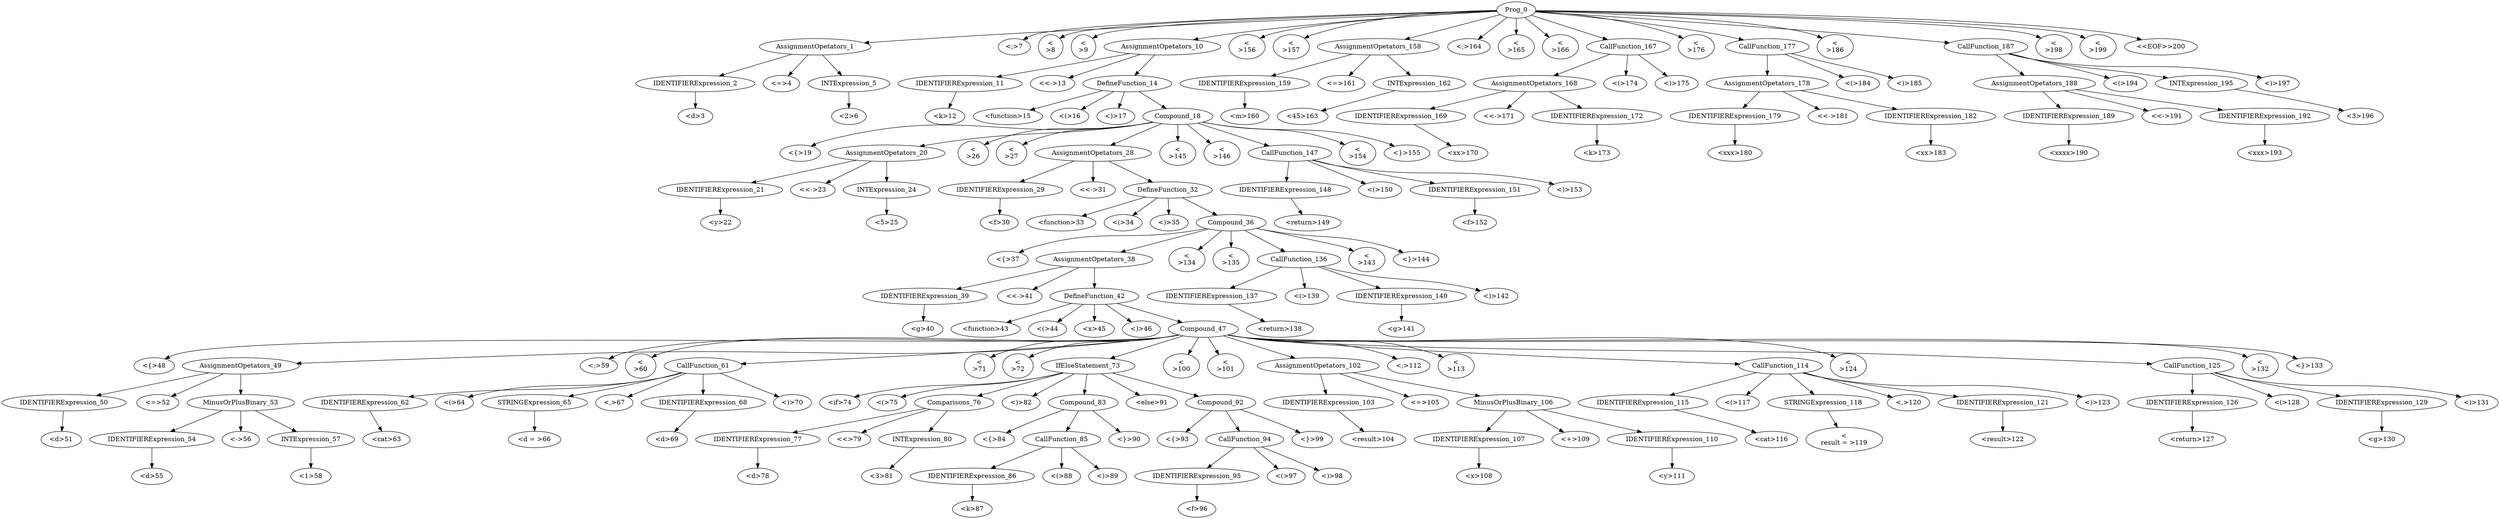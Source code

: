 digraph {

"Prog_0"->"AssignmentOpetators_1";
"AssignmentOpetators_1"->"IDENTIFIERExpression_2";
"IDENTIFIERExpression_2"->"<d>3";
"AssignmentOpetators_1"->"<=>4";
"AssignmentOpetators_1"->"INTExpression_5";
"INTExpression_5"->"<2>6";
"Prog_0"->"<;>7";
"Prog_0"->"<
>8";
"Prog_0"->"<
>9";
"Prog_0"->"AssignmentOpetators_10";
"AssignmentOpetators_10"->"IDENTIFIERExpression_11";
"IDENTIFIERExpression_11"->"<k>12";
"AssignmentOpetators_10"->"<<->13";
"AssignmentOpetators_10"->"DefineFunction_14";
"DefineFunction_14"->"<function>15";
"DefineFunction_14"->"<(>16";
"DefineFunction_14"->"<)>17";
"DefineFunction_14"->"Compound_18";
"Compound_18"->"<{>19";
"Compound_18"->"AssignmentOpetators_20";
"AssignmentOpetators_20"->"IDENTIFIERExpression_21";
"IDENTIFIERExpression_21"->"<y>22";
"AssignmentOpetators_20"->"<<->23";
"AssignmentOpetators_20"->"INTExpression_24";
"INTExpression_24"->"<5>25";
"Compound_18"->"<
>26";
"Compound_18"->"<
>27";
"Compound_18"->"AssignmentOpetators_28";
"AssignmentOpetators_28"->"IDENTIFIERExpression_29";
"IDENTIFIERExpression_29"->"<f>30";
"AssignmentOpetators_28"->"<<->31";
"AssignmentOpetators_28"->"DefineFunction_32";
"DefineFunction_32"->"<function>33";
"DefineFunction_32"->"<(>34";
"DefineFunction_32"->"<)>35";
"DefineFunction_32"->"Compound_36";
"Compound_36"->"<{>37";
"Compound_36"->"AssignmentOpetators_38";
"AssignmentOpetators_38"->"IDENTIFIERExpression_39";
"IDENTIFIERExpression_39"->"<g>40";
"AssignmentOpetators_38"->"<<->41";
"AssignmentOpetators_38"->"DefineFunction_42";
"DefineFunction_42"->"<function>43";
"DefineFunction_42"->"<(>44";
"DefineFunction_42"->"<x>45";
"DefineFunction_42"->"<)>46";
"DefineFunction_42"->"Compound_47";
"Compound_47"->"<{>48";
"Compound_47"->"AssignmentOpetators_49";
"AssignmentOpetators_49"->"IDENTIFIERExpression_50";
"IDENTIFIERExpression_50"->"<d>51";
"AssignmentOpetators_49"->"<=>52";
"AssignmentOpetators_49"->"MinusOrPlusBinary_53";
"MinusOrPlusBinary_53"->"IDENTIFIERExpression_54";
"IDENTIFIERExpression_54"->"<d>55";
"MinusOrPlusBinary_53"->"<->56";
"MinusOrPlusBinary_53"->"INTExpression_57";
"INTExpression_57"->"<1>58";
"Compound_47"->"<;>59";
"Compound_47"->"<
>60";
"Compound_47"->"CallFunction_61";
"CallFunction_61"->"IDENTIFIERExpression_62";
"IDENTIFIERExpression_62"->"<cat>63";
"CallFunction_61"->"<(>64";
"CallFunction_61"->"STRINGExpression_65";
"STRINGExpression_65"->"<d = >66";
"CallFunction_61"->"<,>67";
"CallFunction_61"->"IDENTIFIERExpression_68";
"IDENTIFIERExpression_68"->"<d>69";
"CallFunction_61"->"<)>70";
"Compound_47"->"<
>71";
"Compound_47"->"<
>72";
"Compound_47"->"IfElseStatement_73";
"IfElseStatement_73"->"<if>74";
"IfElseStatement_73"->"<(>75";
"IfElseStatement_73"->"Comparisons_76";
"Comparisons_76"->"IDENTIFIERExpression_77";
"IDENTIFIERExpression_77"->"<d>78";
"Comparisons_76"->"<<>79";
"Comparisons_76"->"INTExpression_80";
"INTExpression_80"->"<3>81";
"IfElseStatement_73"->"<)>82";
"IfElseStatement_73"->"Compound_83";
"Compound_83"->"<{>84";
"Compound_83"->"CallFunction_85";
"CallFunction_85"->"IDENTIFIERExpression_86";
"IDENTIFIERExpression_86"->"<k>87";
"CallFunction_85"->"<(>88";
"CallFunction_85"->"<)>89";
"Compound_83"->"<}>90";
"IfElseStatement_73"->"<else>91";
"IfElseStatement_73"->"Compound_92";
"Compound_92"->"<{>93";
"Compound_92"->"CallFunction_94";
"CallFunction_94"->"IDENTIFIERExpression_95";
"IDENTIFIERExpression_95"->"<f>96";
"CallFunction_94"->"<(>97";
"CallFunction_94"->"<)>98";
"Compound_92"->"<}>99";
"Compound_47"->"<
>100";
"Compound_47"->"<
>101";
"Compound_47"->"AssignmentOpetators_102";
"AssignmentOpetators_102"->"IDENTIFIERExpression_103";
"IDENTIFIERExpression_103"->"<result>104";
"AssignmentOpetators_102"->"<=>105";
"AssignmentOpetators_102"->"MinusOrPlusBinary_106";
"MinusOrPlusBinary_106"->"IDENTIFIERExpression_107";
"IDENTIFIERExpression_107"->"<x>108";
"MinusOrPlusBinary_106"->"<+>109";
"MinusOrPlusBinary_106"->"IDENTIFIERExpression_110";
"IDENTIFIERExpression_110"->"<y>111";
"Compound_47"->"<;>112";
"Compound_47"->"<
>113";
"Compound_47"->"CallFunction_114";
"CallFunction_114"->"IDENTIFIERExpression_115";
"IDENTIFIERExpression_115"->"<cat>116";
"CallFunction_114"->"<(>117";
"CallFunction_114"->"STRINGExpression_118";
"STRINGExpression_118"->"<\nresult = >119";
"CallFunction_114"->"<,>120";
"CallFunction_114"->"IDENTIFIERExpression_121";
"IDENTIFIERExpression_121"->"<result>122";
"CallFunction_114"->"<)>123";
"Compound_47"->"<
>124";
"Compound_47"->"CallFunction_125";
"CallFunction_125"->"IDENTIFIERExpression_126";
"IDENTIFIERExpression_126"->"<return>127";
"CallFunction_125"->"<(>128";
"CallFunction_125"->"IDENTIFIERExpression_129";
"IDENTIFIERExpression_129"->"<g>130";
"CallFunction_125"->"<)>131";
"Compound_47"->"<
>132";
"Compound_47"->"<}>133";
"Compound_36"->"<
>134";
"Compound_36"->"<
>135";
"Compound_36"->"CallFunction_136";
"CallFunction_136"->"IDENTIFIERExpression_137";
"IDENTIFIERExpression_137"->"<return>138";
"CallFunction_136"->"<(>139";
"CallFunction_136"->"IDENTIFIERExpression_140";
"IDENTIFIERExpression_140"->"<g>141";
"CallFunction_136"->"<)>142";
"Compound_36"->"<
>143";
"Compound_36"->"<}>144";
"Compound_18"->"<
>145";
"Compound_18"->"<
>146";
"Compound_18"->"CallFunction_147";
"CallFunction_147"->"IDENTIFIERExpression_148";
"IDENTIFIERExpression_148"->"<return>149";
"CallFunction_147"->"<(>150";
"CallFunction_147"->"IDENTIFIERExpression_151";
"IDENTIFIERExpression_151"->"<f>152";
"CallFunction_147"->"<)>153";
"Compound_18"->"<
>154";
"Compound_18"->"<}>155";
"Prog_0"->"<
>156";
"Prog_0"->"<
>157";
"Prog_0"->"AssignmentOpetators_158";
"AssignmentOpetators_158"->"IDENTIFIERExpression_159";
"IDENTIFIERExpression_159"->"<m>160";
"AssignmentOpetators_158"->"<=>161";
"AssignmentOpetators_158"->"INTExpression_162";
"INTExpression_162"->"<45>163";
"Prog_0"->"<;>164";
"Prog_0"->"<
>165";
"Prog_0"->"<
>166";
"Prog_0"->"CallFunction_167";
"CallFunction_167"->"AssignmentOpetators_168";
"AssignmentOpetators_168"->"IDENTIFIERExpression_169";
"IDENTIFIERExpression_169"->"<xx>170";
"AssignmentOpetators_168"->"<<->171";
"AssignmentOpetators_168"->"IDENTIFIERExpression_172";
"IDENTIFIERExpression_172"->"<k>173";
"CallFunction_167"->"<(>174";
"CallFunction_167"->"<)>175";
"Prog_0"->"<
>176";
"Prog_0"->"CallFunction_177";
"CallFunction_177"->"AssignmentOpetators_178";
"AssignmentOpetators_178"->"IDENTIFIERExpression_179";
"IDENTIFIERExpression_179"->"<xxx>180";
"AssignmentOpetators_178"->"<<->181";
"AssignmentOpetators_178"->"IDENTIFIERExpression_182";
"IDENTIFIERExpression_182"->"<xx>183";
"CallFunction_177"->"<(>184";
"CallFunction_177"->"<)>185";
"Prog_0"->"<
>186";
"Prog_0"->"CallFunction_187";
"CallFunction_187"->"AssignmentOpetators_188";
"AssignmentOpetators_188"->"IDENTIFIERExpression_189";
"IDENTIFIERExpression_189"->"<xxxx>190";
"AssignmentOpetators_188"->"<<->191";
"AssignmentOpetators_188"->"IDENTIFIERExpression_192";
"IDENTIFIERExpression_192"->"<xxx>193";
"CallFunction_187"->"<(>194";
"CallFunction_187"->"INTExpression_195";
"INTExpression_195"->"<3>196";
"CallFunction_187"->"<)>197";
"Prog_0"->"<
>198";
"Prog_0"->"<
>199";
"Prog_0"->"<<EOF>>200";
}
